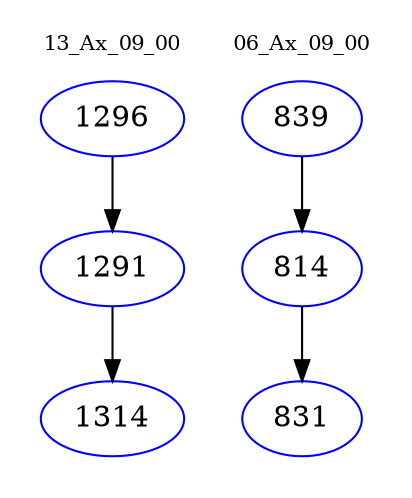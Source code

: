 digraph{
subgraph cluster_0 {
color = white
label = "13_Ax_09_00";
fontsize=10;
T0_1296 [label="1296", color="blue"]
T0_1296 -> T0_1291 [color="black"]
T0_1291 [label="1291", color="blue"]
T0_1291 -> T0_1314 [color="black"]
T0_1314 [label="1314", color="blue"]
}
subgraph cluster_1 {
color = white
label = "06_Ax_09_00";
fontsize=10;
T1_839 [label="839", color="blue"]
T1_839 -> T1_814 [color="black"]
T1_814 [label="814", color="blue"]
T1_814 -> T1_831 [color="black"]
T1_831 [label="831", color="blue"]
}
}
